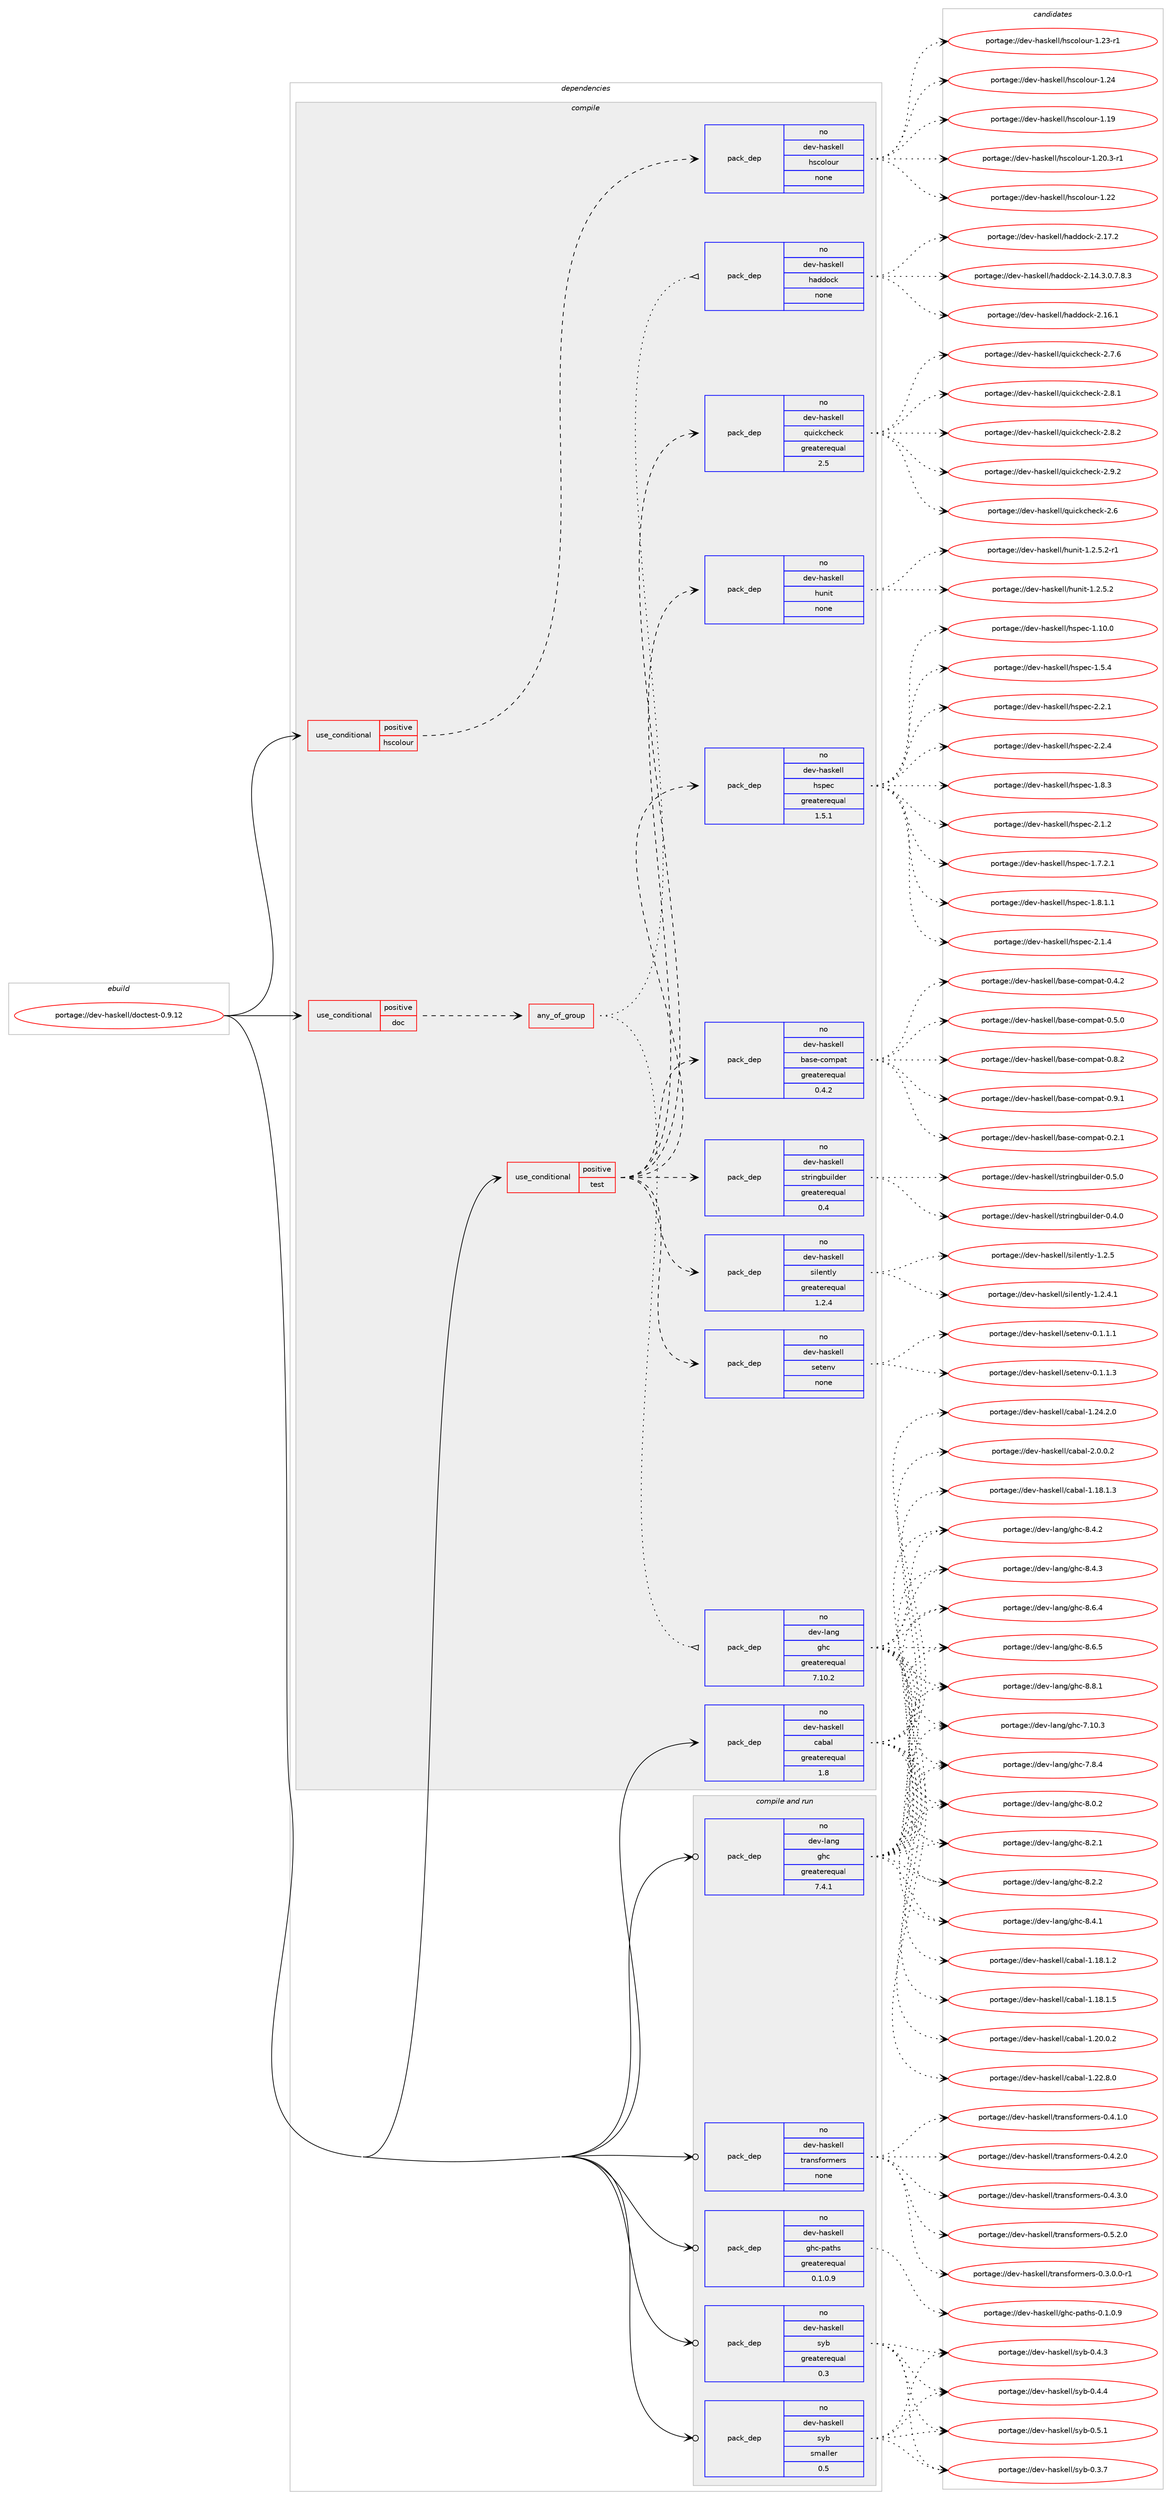 digraph prolog {

# *************
# Graph options
# *************

newrank=true;
concentrate=true;
compound=true;
graph [rankdir=LR,fontname=Helvetica,fontsize=10,ranksep=1.5];#, ranksep=2.5, nodesep=0.2];
edge  [arrowhead=vee];
node  [fontname=Helvetica,fontsize=10];

# **********
# The ebuild
# **********

subgraph cluster_leftcol {
color=gray;
rank=same;
label=<<i>ebuild</i>>;
id [label="portage://dev-haskell/doctest-0.9.12", color=red, width=4, href="../dev-haskell/doctest-0.9.12.svg"];
}

# ****************
# The dependencies
# ****************

subgraph cluster_midcol {
color=gray;
label=<<i>dependencies</i>>;
subgraph cluster_compile {
fillcolor="#eeeeee";
style=filled;
label=<<i>compile</i>>;
subgraph cond14995 {
dependency66879 [label=<<TABLE BORDER="0" CELLBORDER="1" CELLSPACING="0" CELLPADDING="4"><TR><TD ROWSPAN="3" CELLPADDING="10">use_conditional</TD></TR><TR><TD>positive</TD></TR><TR><TD>doc</TD></TR></TABLE>>, shape=none, color=red];
subgraph any1613 {
dependency66880 [label=<<TABLE BORDER="0" CELLBORDER="1" CELLSPACING="0" CELLPADDING="4"><TR><TD CELLPADDING="10">any_of_group</TD></TR></TABLE>>, shape=none, color=red];subgraph pack50214 {
dependency66881 [label=<<TABLE BORDER="0" CELLBORDER="1" CELLSPACING="0" CELLPADDING="4" WIDTH="220"><TR><TD ROWSPAN="6" CELLPADDING="30">pack_dep</TD></TR><TR><TD WIDTH="110">no</TD></TR><TR><TD>dev-haskell</TD></TR><TR><TD>haddock</TD></TR><TR><TD>none</TD></TR><TR><TD></TD></TR></TABLE>>, shape=none, color=blue];
}
dependency66880:e -> dependency66881:w [weight=20,style="dotted",arrowhead="oinv"];
subgraph pack50215 {
dependency66882 [label=<<TABLE BORDER="0" CELLBORDER="1" CELLSPACING="0" CELLPADDING="4" WIDTH="220"><TR><TD ROWSPAN="6" CELLPADDING="30">pack_dep</TD></TR><TR><TD WIDTH="110">no</TD></TR><TR><TD>dev-lang</TD></TR><TR><TD>ghc</TD></TR><TR><TD>greaterequal</TD></TR><TR><TD>7.10.2</TD></TR></TABLE>>, shape=none, color=blue];
}
dependency66880:e -> dependency66882:w [weight=20,style="dotted",arrowhead="oinv"];
}
dependency66879:e -> dependency66880:w [weight=20,style="dashed",arrowhead="vee"];
}
id:e -> dependency66879:w [weight=20,style="solid",arrowhead="vee"];
subgraph cond14996 {
dependency66883 [label=<<TABLE BORDER="0" CELLBORDER="1" CELLSPACING="0" CELLPADDING="4"><TR><TD ROWSPAN="3" CELLPADDING="10">use_conditional</TD></TR><TR><TD>positive</TD></TR><TR><TD>hscolour</TD></TR></TABLE>>, shape=none, color=red];
subgraph pack50216 {
dependency66884 [label=<<TABLE BORDER="0" CELLBORDER="1" CELLSPACING="0" CELLPADDING="4" WIDTH="220"><TR><TD ROWSPAN="6" CELLPADDING="30">pack_dep</TD></TR><TR><TD WIDTH="110">no</TD></TR><TR><TD>dev-haskell</TD></TR><TR><TD>hscolour</TD></TR><TR><TD>none</TD></TR><TR><TD></TD></TR></TABLE>>, shape=none, color=blue];
}
dependency66883:e -> dependency66884:w [weight=20,style="dashed",arrowhead="vee"];
}
id:e -> dependency66883:w [weight=20,style="solid",arrowhead="vee"];
subgraph cond14997 {
dependency66885 [label=<<TABLE BORDER="0" CELLBORDER="1" CELLSPACING="0" CELLPADDING="4"><TR><TD ROWSPAN="3" CELLPADDING="10">use_conditional</TD></TR><TR><TD>positive</TD></TR><TR><TD>test</TD></TR></TABLE>>, shape=none, color=red];
subgraph pack50217 {
dependency66886 [label=<<TABLE BORDER="0" CELLBORDER="1" CELLSPACING="0" CELLPADDING="4" WIDTH="220"><TR><TD ROWSPAN="6" CELLPADDING="30">pack_dep</TD></TR><TR><TD WIDTH="110">no</TD></TR><TR><TD>dev-haskell</TD></TR><TR><TD>base-compat</TD></TR><TR><TD>greaterequal</TD></TR><TR><TD>0.4.2</TD></TR></TABLE>>, shape=none, color=blue];
}
dependency66885:e -> dependency66886:w [weight=20,style="dashed",arrowhead="vee"];
subgraph pack50218 {
dependency66887 [label=<<TABLE BORDER="0" CELLBORDER="1" CELLSPACING="0" CELLPADDING="4" WIDTH="220"><TR><TD ROWSPAN="6" CELLPADDING="30">pack_dep</TD></TR><TR><TD WIDTH="110">no</TD></TR><TR><TD>dev-haskell</TD></TR><TR><TD>hspec</TD></TR><TR><TD>greaterequal</TD></TR><TR><TD>1.5.1</TD></TR></TABLE>>, shape=none, color=blue];
}
dependency66885:e -> dependency66887:w [weight=20,style="dashed",arrowhead="vee"];
subgraph pack50219 {
dependency66888 [label=<<TABLE BORDER="0" CELLBORDER="1" CELLSPACING="0" CELLPADDING="4" WIDTH="220"><TR><TD ROWSPAN="6" CELLPADDING="30">pack_dep</TD></TR><TR><TD WIDTH="110">no</TD></TR><TR><TD>dev-haskell</TD></TR><TR><TD>hunit</TD></TR><TR><TD>none</TD></TR><TR><TD></TD></TR></TABLE>>, shape=none, color=blue];
}
dependency66885:e -> dependency66888:w [weight=20,style="dashed",arrowhead="vee"];
subgraph pack50220 {
dependency66889 [label=<<TABLE BORDER="0" CELLBORDER="1" CELLSPACING="0" CELLPADDING="4" WIDTH="220"><TR><TD ROWSPAN="6" CELLPADDING="30">pack_dep</TD></TR><TR><TD WIDTH="110">no</TD></TR><TR><TD>dev-haskell</TD></TR><TR><TD>quickcheck</TD></TR><TR><TD>greaterequal</TD></TR><TR><TD>2.5</TD></TR></TABLE>>, shape=none, color=blue];
}
dependency66885:e -> dependency66889:w [weight=20,style="dashed",arrowhead="vee"];
subgraph pack50221 {
dependency66890 [label=<<TABLE BORDER="0" CELLBORDER="1" CELLSPACING="0" CELLPADDING="4" WIDTH="220"><TR><TD ROWSPAN="6" CELLPADDING="30">pack_dep</TD></TR><TR><TD WIDTH="110">no</TD></TR><TR><TD>dev-haskell</TD></TR><TR><TD>setenv</TD></TR><TR><TD>none</TD></TR><TR><TD></TD></TR></TABLE>>, shape=none, color=blue];
}
dependency66885:e -> dependency66890:w [weight=20,style="dashed",arrowhead="vee"];
subgraph pack50222 {
dependency66891 [label=<<TABLE BORDER="0" CELLBORDER="1" CELLSPACING="0" CELLPADDING="4" WIDTH="220"><TR><TD ROWSPAN="6" CELLPADDING="30">pack_dep</TD></TR><TR><TD WIDTH="110">no</TD></TR><TR><TD>dev-haskell</TD></TR><TR><TD>silently</TD></TR><TR><TD>greaterequal</TD></TR><TR><TD>1.2.4</TD></TR></TABLE>>, shape=none, color=blue];
}
dependency66885:e -> dependency66891:w [weight=20,style="dashed",arrowhead="vee"];
subgraph pack50223 {
dependency66892 [label=<<TABLE BORDER="0" CELLBORDER="1" CELLSPACING="0" CELLPADDING="4" WIDTH="220"><TR><TD ROWSPAN="6" CELLPADDING="30">pack_dep</TD></TR><TR><TD WIDTH="110">no</TD></TR><TR><TD>dev-haskell</TD></TR><TR><TD>stringbuilder</TD></TR><TR><TD>greaterequal</TD></TR><TR><TD>0.4</TD></TR></TABLE>>, shape=none, color=blue];
}
dependency66885:e -> dependency66892:w [weight=20,style="dashed",arrowhead="vee"];
}
id:e -> dependency66885:w [weight=20,style="solid",arrowhead="vee"];
subgraph pack50224 {
dependency66893 [label=<<TABLE BORDER="0" CELLBORDER="1" CELLSPACING="0" CELLPADDING="4" WIDTH="220"><TR><TD ROWSPAN="6" CELLPADDING="30">pack_dep</TD></TR><TR><TD WIDTH="110">no</TD></TR><TR><TD>dev-haskell</TD></TR><TR><TD>cabal</TD></TR><TR><TD>greaterequal</TD></TR><TR><TD>1.8</TD></TR></TABLE>>, shape=none, color=blue];
}
id:e -> dependency66893:w [weight=20,style="solid",arrowhead="vee"];
}
subgraph cluster_compileandrun {
fillcolor="#eeeeee";
style=filled;
label=<<i>compile and run</i>>;
subgraph pack50225 {
dependency66894 [label=<<TABLE BORDER="0" CELLBORDER="1" CELLSPACING="0" CELLPADDING="4" WIDTH="220"><TR><TD ROWSPAN="6" CELLPADDING="30">pack_dep</TD></TR><TR><TD WIDTH="110">no</TD></TR><TR><TD>dev-haskell</TD></TR><TR><TD>ghc-paths</TD></TR><TR><TD>greaterequal</TD></TR><TR><TD>0.1.0.9</TD></TR></TABLE>>, shape=none, color=blue];
}
id:e -> dependency66894:w [weight=20,style="solid",arrowhead="odotvee"];
subgraph pack50226 {
dependency66895 [label=<<TABLE BORDER="0" CELLBORDER="1" CELLSPACING="0" CELLPADDING="4" WIDTH="220"><TR><TD ROWSPAN="6" CELLPADDING="30">pack_dep</TD></TR><TR><TD WIDTH="110">no</TD></TR><TR><TD>dev-haskell</TD></TR><TR><TD>syb</TD></TR><TR><TD>greaterequal</TD></TR><TR><TD>0.3</TD></TR></TABLE>>, shape=none, color=blue];
}
id:e -> dependency66895:w [weight=20,style="solid",arrowhead="odotvee"];
subgraph pack50227 {
dependency66896 [label=<<TABLE BORDER="0" CELLBORDER="1" CELLSPACING="0" CELLPADDING="4" WIDTH="220"><TR><TD ROWSPAN="6" CELLPADDING="30">pack_dep</TD></TR><TR><TD WIDTH="110">no</TD></TR><TR><TD>dev-haskell</TD></TR><TR><TD>syb</TD></TR><TR><TD>smaller</TD></TR><TR><TD>0.5</TD></TR></TABLE>>, shape=none, color=blue];
}
id:e -> dependency66896:w [weight=20,style="solid",arrowhead="odotvee"];
subgraph pack50228 {
dependency66897 [label=<<TABLE BORDER="0" CELLBORDER="1" CELLSPACING="0" CELLPADDING="4" WIDTH="220"><TR><TD ROWSPAN="6" CELLPADDING="30">pack_dep</TD></TR><TR><TD WIDTH="110">no</TD></TR><TR><TD>dev-haskell</TD></TR><TR><TD>transformers</TD></TR><TR><TD>none</TD></TR><TR><TD></TD></TR></TABLE>>, shape=none, color=blue];
}
id:e -> dependency66897:w [weight=20,style="solid",arrowhead="odotvee"];
subgraph pack50229 {
dependency66898 [label=<<TABLE BORDER="0" CELLBORDER="1" CELLSPACING="0" CELLPADDING="4" WIDTH="220"><TR><TD ROWSPAN="6" CELLPADDING="30">pack_dep</TD></TR><TR><TD WIDTH="110">no</TD></TR><TR><TD>dev-lang</TD></TR><TR><TD>ghc</TD></TR><TR><TD>greaterequal</TD></TR><TR><TD>7.4.1</TD></TR></TABLE>>, shape=none, color=blue];
}
id:e -> dependency66898:w [weight=20,style="solid",arrowhead="odotvee"];
}
subgraph cluster_run {
fillcolor="#eeeeee";
style=filled;
label=<<i>run</i>>;
}
}

# **************
# The candidates
# **************

subgraph cluster_choices {
rank=same;
color=gray;
label=<<i>candidates</i>>;

subgraph choice50214 {
color=black;
nodesep=1;
choiceportage1001011184510497115107101108108471049710010011199107455046495246514648465546564651 [label="portage://dev-haskell/haddock-2.14.3.0.7.8.3", color=red, width=4,href="../dev-haskell/haddock-2.14.3.0.7.8.3.svg"];
choiceportage100101118451049711510710110810847104971001001119910745504649544649 [label="portage://dev-haskell/haddock-2.16.1", color=red, width=4,href="../dev-haskell/haddock-2.16.1.svg"];
choiceportage100101118451049711510710110810847104971001001119910745504649554650 [label="portage://dev-haskell/haddock-2.17.2", color=red, width=4,href="../dev-haskell/haddock-2.17.2.svg"];
dependency66881:e -> choiceportage1001011184510497115107101108108471049710010011199107455046495246514648465546564651:w [style=dotted,weight="100"];
dependency66881:e -> choiceportage100101118451049711510710110810847104971001001119910745504649544649:w [style=dotted,weight="100"];
dependency66881:e -> choiceportage100101118451049711510710110810847104971001001119910745504649554650:w [style=dotted,weight="100"];
}
subgraph choice50215 {
color=black;
nodesep=1;
choiceportage1001011184510897110103471031049945554649484651 [label="portage://dev-lang/ghc-7.10.3", color=red, width=4,href="../dev-lang/ghc-7.10.3.svg"];
choiceportage10010111845108971101034710310499455546564652 [label="portage://dev-lang/ghc-7.8.4", color=red, width=4,href="../dev-lang/ghc-7.8.4.svg"];
choiceportage10010111845108971101034710310499455646484650 [label="portage://dev-lang/ghc-8.0.2", color=red, width=4,href="../dev-lang/ghc-8.0.2.svg"];
choiceportage10010111845108971101034710310499455646504649 [label="portage://dev-lang/ghc-8.2.1", color=red, width=4,href="../dev-lang/ghc-8.2.1.svg"];
choiceportage10010111845108971101034710310499455646504650 [label="portage://dev-lang/ghc-8.2.2", color=red, width=4,href="../dev-lang/ghc-8.2.2.svg"];
choiceportage10010111845108971101034710310499455646524649 [label="portage://dev-lang/ghc-8.4.1", color=red, width=4,href="../dev-lang/ghc-8.4.1.svg"];
choiceportage10010111845108971101034710310499455646524650 [label="portage://dev-lang/ghc-8.4.2", color=red, width=4,href="../dev-lang/ghc-8.4.2.svg"];
choiceportage10010111845108971101034710310499455646524651 [label="portage://dev-lang/ghc-8.4.3", color=red, width=4,href="../dev-lang/ghc-8.4.3.svg"];
choiceportage10010111845108971101034710310499455646544652 [label="portage://dev-lang/ghc-8.6.4", color=red, width=4,href="../dev-lang/ghc-8.6.4.svg"];
choiceportage10010111845108971101034710310499455646544653 [label="portage://dev-lang/ghc-8.6.5", color=red, width=4,href="../dev-lang/ghc-8.6.5.svg"];
choiceportage10010111845108971101034710310499455646564649 [label="portage://dev-lang/ghc-8.8.1", color=red, width=4,href="../dev-lang/ghc-8.8.1.svg"];
dependency66882:e -> choiceportage1001011184510897110103471031049945554649484651:w [style=dotted,weight="100"];
dependency66882:e -> choiceportage10010111845108971101034710310499455546564652:w [style=dotted,weight="100"];
dependency66882:e -> choiceportage10010111845108971101034710310499455646484650:w [style=dotted,weight="100"];
dependency66882:e -> choiceportage10010111845108971101034710310499455646504649:w [style=dotted,weight="100"];
dependency66882:e -> choiceportage10010111845108971101034710310499455646504650:w [style=dotted,weight="100"];
dependency66882:e -> choiceportage10010111845108971101034710310499455646524649:w [style=dotted,weight="100"];
dependency66882:e -> choiceportage10010111845108971101034710310499455646524650:w [style=dotted,weight="100"];
dependency66882:e -> choiceportage10010111845108971101034710310499455646524651:w [style=dotted,weight="100"];
dependency66882:e -> choiceportage10010111845108971101034710310499455646544652:w [style=dotted,weight="100"];
dependency66882:e -> choiceportage10010111845108971101034710310499455646544653:w [style=dotted,weight="100"];
dependency66882:e -> choiceportage10010111845108971101034710310499455646564649:w [style=dotted,weight="100"];
}
subgraph choice50216 {
color=black;
nodesep=1;
choiceportage100101118451049711510710110810847104115991111081111171144549464957 [label="portage://dev-haskell/hscolour-1.19", color=red, width=4,href="../dev-haskell/hscolour-1.19.svg"];
choiceportage10010111845104971151071011081084710411599111108111117114454946504846514511449 [label="portage://dev-haskell/hscolour-1.20.3-r1", color=red, width=4,href="../dev-haskell/hscolour-1.20.3-r1.svg"];
choiceportage100101118451049711510710110810847104115991111081111171144549465050 [label="portage://dev-haskell/hscolour-1.22", color=red, width=4,href="../dev-haskell/hscolour-1.22.svg"];
choiceportage1001011184510497115107101108108471041159911110811111711445494650514511449 [label="portage://dev-haskell/hscolour-1.23-r1", color=red, width=4,href="../dev-haskell/hscolour-1.23-r1.svg"];
choiceportage100101118451049711510710110810847104115991111081111171144549465052 [label="portage://dev-haskell/hscolour-1.24", color=red, width=4,href="../dev-haskell/hscolour-1.24.svg"];
dependency66884:e -> choiceportage100101118451049711510710110810847104115991111081111171144549464957:w [style=dotted,weight="100"];
dependency66884:e -> choiceportage10010111845104971151071011081084710411599111108111117114454946504846514511449:w [style=dotted,weight="100"];
dependency66884:e -> choiceportage100101118451049711510710110810847104115991111081111171144549465050:w [style=dotted,weight="100"];
dependency66884:e -> choiceportage1001011184510497115107101108108471041159911110811111711445494650514511449:w [style=dotted,weight="100"];
dependency66884:e -> choiceportage100101118451049711510710110810847104115991111081111171144549465052:w [style=dotted,weight="100"];
}
subgraph choice50217 {
color=black;
nodesep=1;
choiceportage1001011184510497115107101108108479897115101459911110911297116454846504649 [label="portage://dev-haskell/base-compat-0.2.1", color=red, width=4,href="../dev-haskell/base-compat-0.2.1.svg"];
choiceportage1001011184510497115107101108108479897115101459911110911297116454846524650 [label="portage://dev-haskell/base-compat-0.4.2", color=red, width=4,href="../dev-haskell/base-compat-0.4.2.svg"];
choiceportage1001011184510497115107101108108479897115101459911110911297116454846534648 [label="portage://dev-haskell/base-compat-0.5.0", color=red, width=4,href="../dev-haskell/base-compat-0.5.0.svg"];
choiceportage1001011184510497115107101108108479897115101459911110911297116454846564650 [label="portage://dev-haskell/base-compat-0.8.2", color=red, width=4,href="../dev-haskell/base-compat-0.8.2.svg"];
choiceportage1001011184510497115107101108108479897115101459911110911297116454846574649 [label="portage://dev-haskell/base-compat-0.9.1", color=red, width=4,href="../dev-haskell/base-compat-0.9.1.svg"];
dependency66886:e -> choiceportage1001011184510497115107101108108479897115101459911110911297116454846504649:w [style=dotted,weight="100"];
dependency66886:e -> choiceportage1001011184510497115107101108108479897115101459911110911297116454846524650:w [style=dotted,weight="100"];
dependency66886:e -> choiceportage1001011184510497115107101108108479897115101459911110911297116454846534648:w [style=dotted,weight="100"];
dependency66886:e -> choiceportage1001011184510497115107101108108479897115101459911110911297116454846564650:w [style=dotted,weight="100"];
dependency66886:e -> choiceportage1001011184510497115107101108108479897115101459911110911297116454846574649:w [style=dotted,weight="100"];
}
subgraph choice50218 {
color=black;
nodesep=1;
choiceportage1001011184510497115107101108108471041151121019945494649484648 [label="portage://dev-haskell/hspec-1.10.0", color=red, width=4,href="../dev-haskell/hspec-1.10.0.svg"];
choiceportage10010111845104971151071011081084710411511210199454946534652 [label="portage://dev-haskell/hspec-1.5.4", color=red, width=4,href="../dev-haskell/hspec-1.5.4.svg"];
choiceportage100101118451049711510710110810847104115112101994549465546504649 [label="portage://dev-haskell/hspec-1.7.2.1", color=red, width=4,href="../dev-haskell/hspec-1.7.2.1.svg"];
choiceportage100101118451049711510710110810847104115112101994549465646494649 [label="portage://dev-haskell/hspec-1.8.1.1", color=red, width=4,href="../dev-haskell/hspec-1.8.1.1.svg"];
choiceportage10010111845104971151071011081084710411511210199454946564651 [label="portage://dev-haskell/hspec-1.8.3", color=red, width=4,href="../dev-haskell/hspec-1.8.3.svg"];
choiceportage10010111845104971151071011081084710411511210199455046494650 [label="portage://dev-haskell/hspec-2.1.2", color=red, width=4,href="../dev-haskell/hspec-2.1.2.svg"];
choiceportage10010111845104971151071011081084710411511210199455046494652 [label="portage://dev-haskell/hspec-2.1.4", color=red, width=4,href="../dev-haskell/hspec-2.1.4.svg"];
choiceportage10010111845104971151071011081084710411511210199455046504649 [label="portage://dev-haskell/hspec-2.2.1", color=red, width=4,href="../dev-haskell/hspec-2.2.1.svg"];
choiceportage10010111845104971151071011081084710411511210199455046504652 [label="portage://dev-haskell/hspec-2.2.4", color=red, width=4,href="../dev-haskell/hspec-2.2.4.svg"];
dependency66887:e -> choiceportage1001011184510497115107101108108471041151121019945494649484648:w [style=dotted,weight="100"];
dependency66887:e -> choiceportage10010111845104971151071011081084710411511210199454946534652:w [style=dotted,weight="100"];
dependency66887:e -> choiceportage100101118451049711510710110810847104115112101994549465546504649:w [style=dotted,weight="100"];
dependency66887:e -> choiceportage100101118451049711510710110810847104115112101994549465646494649:w [style=dotted,weight="100"];
dependency66887:e -> choiceportage10010111845104971151071011081084710411511210199454946564651:w [style=dotted,weight="100"];
dependency66887:e -> choiceportage10010111845104971151071011081084710411511210199455046494650:w [style=dotted,weight="100"];
dependency66887:e -> choiceportage10010111845104971151071011081084710411511210199455046494652:w [style=dotted,weight="100"];
dependency66887:e -> choiceportage10010111845104971151071011081084710411511210199455046504649:w [style=dotted,weight="100"];
dependency66887:e -> choiceportage10010111845104971151071011081084710411511210199455046504652:w [style=dotted,weight="100"];
}
subgraph choice50219 {
color=black;
nodesep=1;
choiceportage1001011184510497115107101108108471041171101051164549465046534650 [label="portage://dev-haskell/hunit-1.2.5.2", color=red, width=4,href="../dev-haskell/hunit-1.2.5.2.svg"];
choiceportage10010111845104971151071011081084710411711010511645494650465346504511449 [label="portage://dev-haskell/hunit-1.2.5.2-r1", color=red, width=4,href="../dev-haskell/hunit-1.2.5.2-r1.svg"];
dependency66888:e -> choiceportage1001011184510497115107101108108471041171101051164549465046534650:w [style=dotted,weight="100"];
dependency66888:e -> choiceportage10010111845104971151071011081084710411711010511645494650465346504511449:w [style=dotted,weight="100"];
}
subgraph choice50220 {
color=black;
nodesep=1;
choiceportage10010111845104971151071011081084711311710599107991041019910745504654 [label="portage://dev-haskell/quickcheck-2.6", color=red, width=4,href="../dev-haskell/quickcheck-2.6.svg"];
choiceportage100101118451049711510710110810847113117105991079910410199107455046554654 [label="portage://dev-haskell/quickcheck-2.7.6", color=red, width=4,href="../dev-haskell/quickcheck-2.7.6.svg"];
choiceportage100101118451049711510710110810847113117105991079910410199107455046564649 [label="portage://dev-haskell/quickcheck-2.8.1", color=red, width=4,href="../dev-haskell/quickcheck-2.8.1.svg"];
choiceportage100101118451049711510710110810847113117105991079910410199107455046564650 [label="portage://dev-haskell/quickcheck-2.8.2", color=red, width=4,href="../dev-haskell/quickcheck-2.8.2.svg"];
choiceportage100101118451049711510710110810847113117105991079910410199107455046574650 [label="portage://dev-haskell/quickcheck-2.9.2", color=red, width=4,href="../dev-haskell/quickcheck-2.9.2.svg"];
dependency66889:e -> choiceportage10010111845104971151071011081084711311710599107991041019910745504654:w [style=dotted,weight="100"];
dependency66889:e -> choiceportage100101118451049711510710110810847113117105991079910410199107455046554654:w [style=dotted,weight="100"];
dependency66889:e -> choiceportage100101118451049711510710110810847113117105991079910410199107455046564649:w [style=dotted,weight="100"];
dependency66889:e -> choiceportage100101118451049711510710110810847113117105991079910410199107455046564650:w [style=dotted,weight="100"];
dependency66889:e -> choiceportage100101118451049711510710110810847113117105991079910410199107455046574650:w [style=dotted,weight="100"];
}
subgraph choice50221 {
color=black;
nodesep=1;
choiceportage1001011184510497115107101108108471151011161011101184548464946494649 [label="portage://dev-haskell/setenv-0.1.1.1", color=red, width=4,href="../dev-haskell/setenv-0.1.1.1.svg"];
choiceportage1001011184510497115107101108108471151011161011101184548464946494651 [label="portage://dev-haskell/setenv-0.1.1.3", color=red, width=4,href="../dev-haskell/setenv-0.1.1.3.svg"];
dependency66890:e -> choiceportage1001011184510497115107101108108471151011161011101184548464946494649:w [style=dotted,weight="100"];
dependency66890:e -> choiceportage1001011184510497115107101108108471151011161011101184548464946494651:w [style=dotted,weight="100"];
}
subgraph choice50222 {
color=black;
nodesep=1;
choiceportage1001011184510497115107101108108471151051081011101161081214549465046524649 [label="portage://dev-haskell/silently-1.2.4.1", color=red, width=4,href="../dev-haskell/silently-1.2.4.1.svg"];
choiceportage100101118451049711510710110810847115105108101110116108121454946504653 [label="portage://dev-haskell/silently-1.2.5", color=red, width=4,href="../dev-haskell/silently-1.2.5.svg"];
dependency66891:e -> choiceportage1001011184510497115107101108108471151051081011101161081214549465046524649:w [style=dotted,weight="100"];
dependency66891:e -> choiceportage100101118451049711510710110810847115105108101110116108121454946504653:w [style=dotted,weight="100"];
}
subgraph choice50223 {
color=black;
nodesep=1;
choiceportage10010111845104971151071011081084711511611410511010398117105108100101114454846524648 [label="portage://dev-haskell/stringbuilder-0.4.0", color=red, width=4,href="../dev-haskell/stringbuilder-0.4.0.svg"];
choiceportage10010111845104971151071011081084711511611410511010398117105108100101114454846534648 [label="portage://dev-haskell/stringbuilder-0.5.0", color=red, width=4,href="../dev-haskell/stringbuilder-0.5.0.svg"];
dependency66892:e -> choiceportage10010111845104971151071011081084711511611410511010398117105108100101114454846524648:w [style=dotted,weight="100"];
dependency66892:e -> choiceportage10010111845104971151071011081084711511611410511010398117105108100101114454846534648:w [style=dotted,weight="100"];
}
subgraph choice50224 {
color=black;
nodesep=1;
choiceportage10010111845104971151071011081084799979897108454946495646494650 [label="portage://dev-haskell/cabal-1.18.1.2", color=red, width=4,href="../dev-haskell/cabal-1.18.1.2.svg"];
choiceportage10010111845104971151071011081084799979897108454946495646494651 [label="portage://dev-haskell/cabal-1.18.1.3", color=red, width=4,href="../dev-haskell/cabal-1.18.1.3.svg"];
choiceportage10010111845104971151071011081084799979897108454946495646494653 [label="portage://dev-haskell/cabal-1.18.1.5", color=red, width=4,href="../dev-haskell/cabal-1.18.1.5.svg"];
choiceportage10010111845104971151071011081084799979897108454946504846484650 [label="portage://dev-haskell/cabal-1.20.0.2", color=red, width=4,href="../dev-haskell/cabal-1.20.0.2.svg"];
choiceportage10010111845104971151071011081084799979897108454946505046564648 [label="portage://dev-haskell/cabal-1.22.8.0", color=red, width=4,href="../dev-haskell/cabal-1.22.8.0.svg"];
choiceportage10010111845104971151071011081084799979897108454946505246504648 [label="portage://dev-haskell/cabal-1.24.2.0", color=red, width=4,href="../dev-haskell/cabal-1.24.2.0.svg"];
choiceportage100101118451049711510710110810847999798971084550464846484650 [label="portage://dev-haskell/cabal-2.0.0.2", color=red, width=4,href="../dev-haskell/cabal-2.0.0.2.svg"];
dependency66893:e -> choiceportage10010111845104971151071011081084799979897108454946495646494650:w [style=dotted,weight="100"];
dependency66893:e -> choiceportage10010111845104971151071011081084799979897108454946495646494651:w [style=dotted,weight="100"];
dependency66893:e -> choiceportage10010111845104971151071011081084799979897108454946495646494653:w [style=dotted,weight="100"];
dependency66893:e -> choiceportage10010111845104971151071011081084799979897108454946504846484650:w [style=dotted,weight="100"];
dependency66893:e -> choiceportage10010111845104971151071011081084799979897108454946505046564648:w [style=dotted,weight="100"];
dependency66893:e -> choiceportage10010111845104971151071011081084799979897108454946505246504648:w [style=dotted,weight="100"];
dependency66893:e -> choiceportage100101118451049711510710110810847999798971084550464846484650:w [style=dotted,weight="100"];
}
subgraph choice50225 {
color=black;
nodesep=1;
choiceportage1001011184510497115107101108108471031049945112971161041154548464946484657 [label="portage://dev-haskell/ghc-paths-0.1.0.9", color=red, width=4,href="../dev-haskell/ghc-paths-0.1.0.9.svg"];
dependency66894:e -> choiceportage1001011184510497115107101108108471031049945112971161041154548464946484657:w [style=dotted,weight="100"];
}
subgraph choice50226 {
color=black;
nodesep=1;
choiceportage10010111845104971151071011081084711512198454846514655 [label="portage://dev-haskell/syb-0.3.7", color=red, width=4,href="../dev-haskell/syb-0.3.7.svg"];
choiceportage10010111845104971151071011081084711512198454846524651 [label="portage://dev-haskell/syb-0.4.3", color=red, width=4,href="../dev-haskell/syb-0.4.3.svg"];
choiceportage10010111845104971151071011081084711512198454846524652 [label="portage://dev-haskell/syb-0.4.4", color=red, width=4,href="../dev-haskell/syb-0.4.4.svg"];
choiceportage10010111845104971151071011081084711512198454846534649 [label="portage://dev-haskell/syb-0.5.1", color=red, width=4,href="../dev-haskell/syb-0.5.1.svg"];
dependency66895:e -> choiceportage10010111845104971151071011081084711512198454846514655:w [style=dotted,weight="100"];
dependency66895:e -> choiceportage10010111845104971151071011081084711512198454846524651:w [style=dotted,weight="100"];
dependency66895:e -> choiceportage10010111845104971151071011081084711512198454846524652:w [style=dotted,weight="100"];
dependency66895:e -> choiceportage10010111845104971151071011081084711512198454846534649:w [style=dotted,weight="100"];
}
subgraph choice50227 {
color=black;
nodesep=1;
choiceportage10010111845104971151071011081084711512198454846514655 [label="portage://dev-haskell/syb-0.3.7", color=red, width=4,href="../dev-haskell/syb-0.3.7.svg"];
choiceportage10010111845104971151071011081084711512198454846524651 [label="portage://dev-haskell/syb-0.4.3", color=red, width=4,href="../dev-haskell/syb-0.4.3.svg"];
choiceportage10010111845104971151071011081084711512198454846524652 [label="portage://dev-haskell/syb-0.4.4", color=red, width=4,href="../dev-haskell/syb-0.4.4.svg"];
choiceportage10010111845104971151071011081084711512198454846534649 [label="portage://dev-haskell/syb-0.5.1", color=red, width=4,href="../dev-haskell/syb-0.5.1.svg"];
dependency66896:e -> choiceportage10010111845104971151071011081084711512198454846514655:w [style=dotted,weight="100"];
dependency66896:e -> choiceportage10010111845104971151071011081084711512198454846524651:w [style=dotted,weight="100"];
dependency66896:e -> choiceportage10010111845104971151071011081084711512198454846524652:w [style=dotted,weight="100"];
dependency66896:e -> choiceportage10010111845104971151071011081084711512198454846534649:w [style=dotted,weight="100"];
}
subgraph choice50228 {
color=black;
nodesep=1;
choiceportage1001011184510497115107101108108471161149711011510211111410910111411545484651464846484511449 [label="portage://dev-haskell/transformers-0.3.0.0-r1", color=red, width=4,href="../dev-haskell/transformers-0.3.0.0-r1.svg"];
choiceportage100101118451049711510710110810847116114971101151021111141091011141154548465246494648 [label="portage://dev-haskell/transformers-0.4.1.0", color=red, width=4,href="../dev-haskell/transformers-0.4.1.0.svg"];
choiceportage100101118451049711510710110810847116114971101151021111141091011141154548465246504648 [label="portage://dev-haskell/transformers-0.4.2.0", color=red, width=4,href="../dev-haskell/transformers-0.4.2.0.svg"];
choiceportage100101118451049711510710110810847116114971101151021111141091011141154548465246514648 [label="portage://dev-haskell/transformers-0.4.3.0", color=red, width=4,href="../dev-haskell/transformers-0.4.3.0.svg"];
choiceportage100101118451049711510710110810847116114971101151021111141091011141154548465346504648 [label="portage://dev-haskell/transformers-0.5.2.0", color=red, width=4,href="../dev-haskell/transformers-0.5.2.0.svg"];
dependency66897:e -> choiceportage1001011184510497115107101108108471161149711011510211111410910111411545484651464846484511449:w [style=dotted,weight="100"];
dependency66897:e -> choiceportage100101118451049711510710110810847116114971101151021111141091011141154548465246494648:w [style=dotted,weight="100"];
dependency66897:e -> choiceportage100101118451049711510710110810847116114971101151021111141091011141154548465246504648:w [style=dotted,weight="100"];
dependency66897:e -> choiceportage100101118451049711510710110810847116114971101151021111141091011141154548465246514648:w [style=dotted,weight="100"];
dependency66897:e -> choiceportage100101118451049711510710110810847116114971101151021111141091011141154548465346504648:w [style=dotted,weight="100"];
}
subgraph choice50229 {
color=black;
nodesep=1;
choiceportage1001011184510897110103471031049945554649484651 [label="portage://dev-lang/ghc-7.10.3", color=red, width=4,href="../dev-lang/ghc-7.10.3.svg"];
choiceportage10010111845108971101034710310499455546564652 [label="portage://dev-lang/ghc-7.8.4", color=red, width=4,href="../dev-lang/ghc-7.8.4.svg"];
choiceportage10010111845108971101034710310499455646484650 [label="portage://dev-lang/ghc-8.0.2", color=red, width=4,href="../dev-lang/ghc-8.0.2.svg"];
choiceportage10010111845108971101034710310499455646504649 [label="portage://dev-lang/ghc-8.2.1", color=red, width=4,href="../dev-lang/ghc-8.2.1.svg"];
choiceportage10010111845108971101034710310499455646504650 [label="portage://dev-lang/ghc-8.2.2", color=red, width=4,href="../dev-lang/ghc-8.2.2.svg"];
choiceportage10010111845108971101034710310499455646524649 [label="portage://dev-lang/ghc-8.4.1", color=red, width=4,href="../dev-lang/ghc-8.4.1.svg"];
choiceportage10010111845108971101034710310499455646524650 [label="portage://dev-lang/ghc-8.4.2", color=red, width=4,href="../dev-lang/ghc-8.4.2.svg"];
choiceportage10010111845108971101034710310499455646524651 [label="portage://dev-lang/ghc-8.4.3", color=red, width=4,href="../dev-lang/ghc-8.4.3.svg"];
choiceportage10010111845108971101034710310499455646544652 [label="portage://dev-lang/ghc-8.6.4", color=red, width=4,href="../dev-lang/ghc-8.6.4.svg"];
choiceportage10010111845108971101034710310499455646544653 [label="portage://dev-lang/ghc-8.6.5", color=red, width=4,href="../dev-lang/ghc-8.6.5.svg"];
choiceportage10010111845108971101034710310499455646564649 [label="portage://dev-lang/ghc-8.8.1", color=red, width=4,href="../dev-lang/ghc-8.8.1.svg"];
dependency66898:e -> choiceportage1001011184510897110103471031049945554649484651:w [style=dotted,weight="100"];
dependency66898:e -> choiceportage10010111845108971101034710310499455546564652:w [style=dotted,weight="100"];
dependency66898:e -> choiceportage10010111845108971101034710310499455646484650:w [style=dotted,weight="100"];
dependency66898:e -> choiceportage10010111845108971101034710310499455646504649:w [style=dotted,weight="100"];
dependency66898:e -> choiceportage10010111845108971101034710310499455646504650:w [style=dotted,weight="100"];
dependency66898:e -> choiceportage10010111845108971101034710310499455646524649:w [style=dotted,weight="100"];
dependency66898:e -> choiceportage10010111845108971101034710310499455646524650:w [style=dotted,weight="100"];
dependency66898:e -> choiceportage10010111845108971101034710310499455646524651:w [style=dotted,weight="100"];
dependency66898:e -> choiceportage10010111845108971101034710310499455646544652:w [style=dotted,weight="100"];
dependency66898:e -> choiceportage10010111845108971101034710310499455646544653:w [style=dotted,weight="100"];
dependency66898:e -> choiceportage10010111845108971101034710310499455646564649:w [style=dotted,weight="100"];
}
}

}
